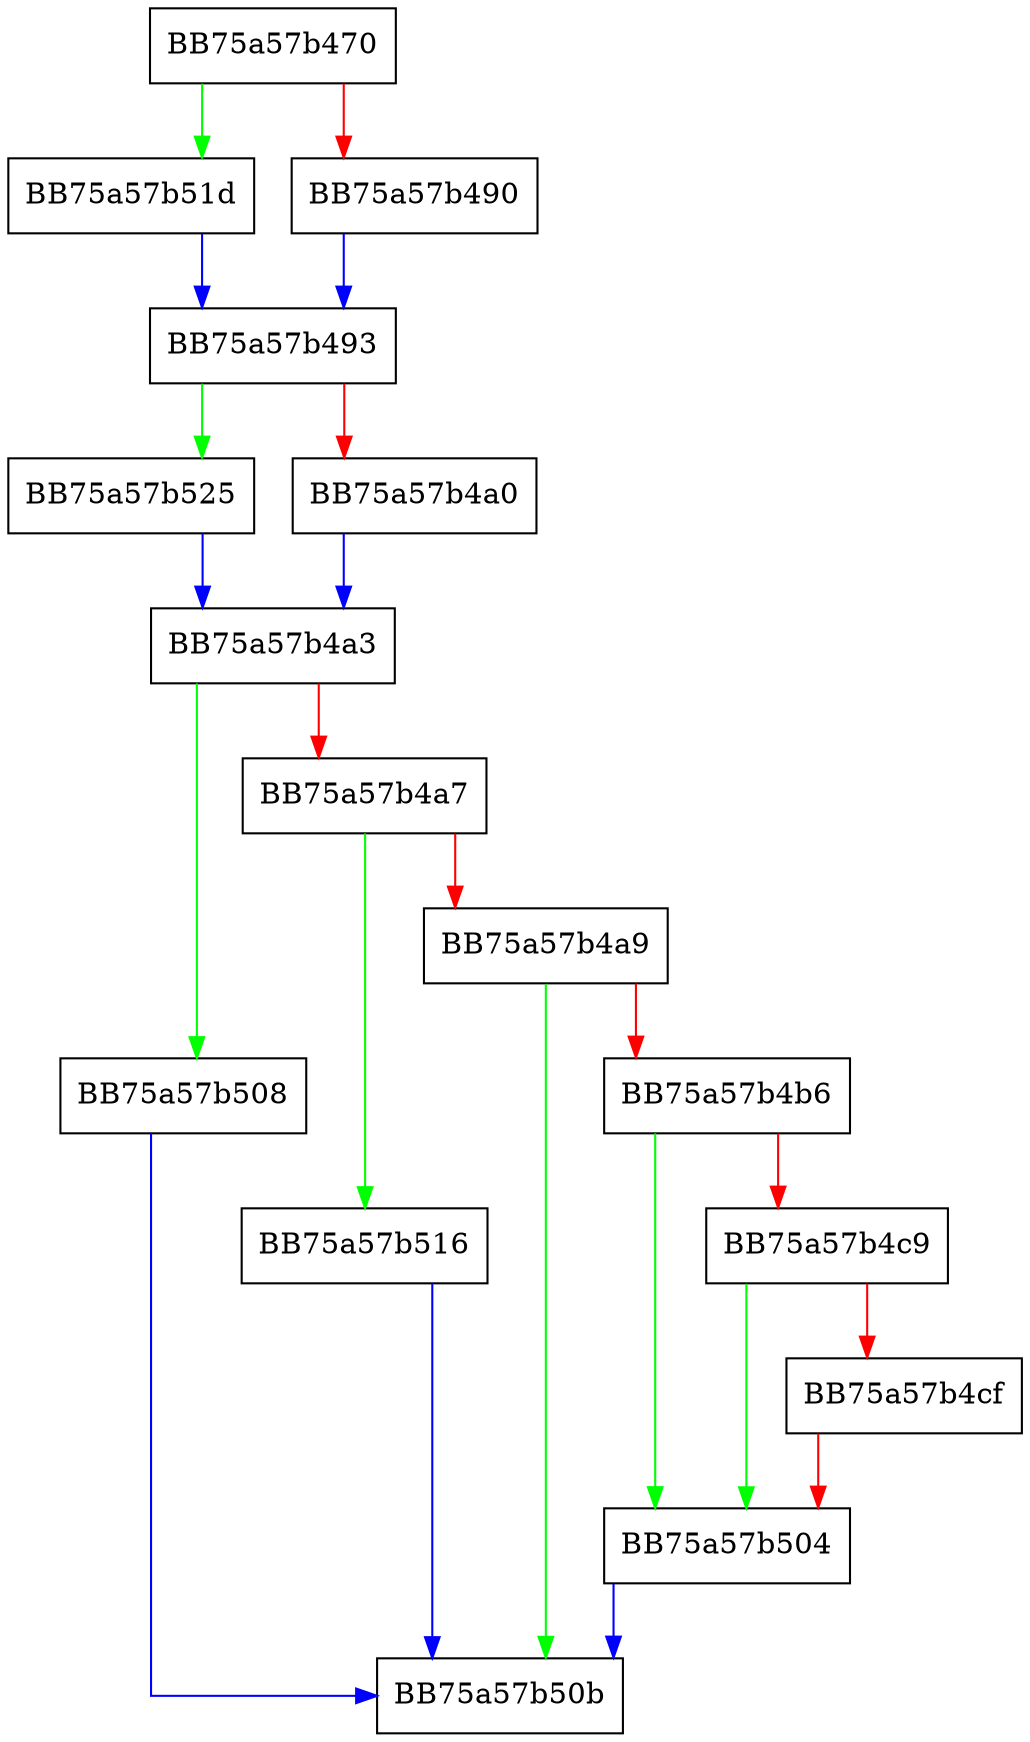 digraph __sortfn {
  node [shape="box"];
  graph [splines=ortho];
  BB75a57b470 -> BB75a57b51d [color="green"];
  BB75a57b470 -> BB75a57b490 [color="red"];
  BB75a57b490 -> BB75a57b493 [color="blue"];
  BB75a57b493 -> BB75a57b525 [color="green"];
  BB75a57b493 -> BB75a57b4a0 [color="red"];
  BB75a57b4a0 -> BB75a57b4a3 [color="blue"];
  BB75a57b4a3 -> BB75a57b508 [color="green"];
  BB75a57b4a3 -> BB75a57b4a7 [color="red"];
  BB75a57b4a7 -> BB75a57b516 [color="green"];
  BB75a57b4a7 -> BB75a57b4a9 [color="red"];
  BB75a57b4a9 -> BB75a57b50b [color="green"];
  BB75a57b4a9 -> BB75a57b4b6 [color="red"];
  BB75a57b4b6 -> BB75a57b504 [color="green"];
  BB75a57b4b6 -> BB75a57b4c9 [color="red"];
  BB75a57b4c9 -> BB75a57b504 [color="green"];
  BB75a57b4c9 -> BB75a57b4cf [color="red"];
  BB75a57b4cf -> BB75a57b504 [color="red"];
  BB75a57b504 -> BB75a57b50b [color="blue"];
  BB75a57b508 -> BB75a57b50b [color="blue"];
  BB75a57b516 -> BB75a57b50b [color="blue"];
  BB75a57b51d -> BB75a57b493 [color="blue"];
  BB75a57b525 -> BB75a57b4a3 [color="blue"];
}